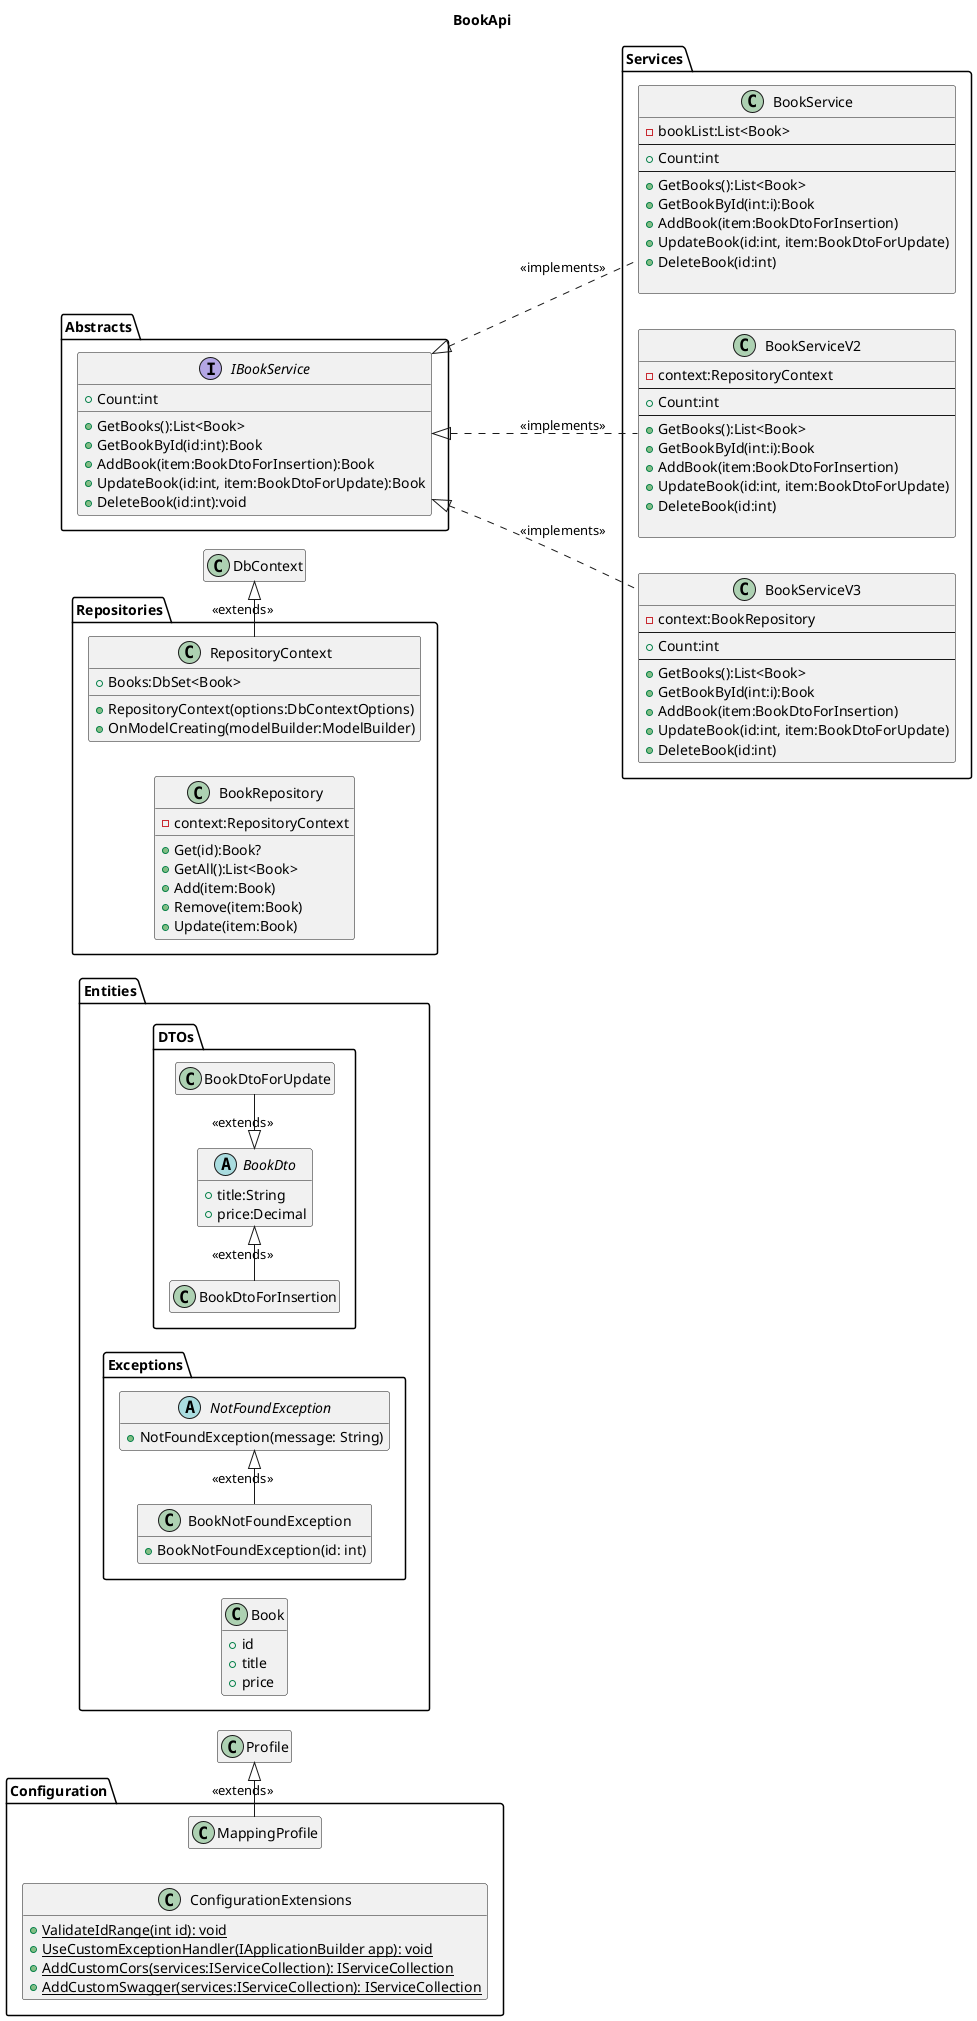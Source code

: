 @startuml 
title BookApi

left to right direction

package Entities
{
    class Book{
        +id
        +title
        +price
    }
}

package Entities.DTOs
{
    abstract class BookDto
    {
        +title:String
        +price:Decimal
    }
    class BookDtoForInsertion
    {
        
    }
    class BookDtoForUpdate
    {

    }
}

package Entities.Exceptions
{
    abstract class NotFoundException {
        +NotFoundException(message: String)
    }

    class BookNotFoundException {
        +BookNotFoundException(id: int)
    }
}





package Repositories
{
    class RepositoryContext   {
        +Books:DbSet<Book>
        +RepositoryContext(options:DbContextOptions)
        +OnModelCreating(modelBuilder:ModelBuilder)
    }
    class BookRepository {
        -context:RepositoryContext
        +Get(id):Book?
        +GetAll():List<Book>
        +Add(item:Book)
        +Remove(item:Book)
        +Update(item:Book)
    }
}

package Services
{
    class BookService
    {
        -bookList:List<Book>
        --
        +Count:int
        --
        +GetBooks():List<Book>
        +GetBookById(int:i):Book
        +AddBook(item:BookDtoForInsertion)
        +UpdateBook(id:int, item:BookDtoForUpdate)
        +DeleteBook(id:int)
        
    }
    class BookServiceV2
    {
        -context:RepositoryContext
        --
        +Count:int
        --
        +GetBooks():List<Book>
        +GetBookById(int:i):Book
        +AddBook(item:BookDtoForInsertion)
        +UpdateBook(id:int, item:BookDtoForUpdate)
        +DeleteBook(id:int)
        
    }
    class BookServiceV3
    {
        -context:BookRepository
        --
        +Count:int
        --
        +GetBooks():List<Book>
        +GetBookById(int:i):Book
        +AddBook(item:BookDtoForInsertion)
        +UpdateBook(id:int, item:BookDtoForUpdate)
        +DeleteBook(id:int)
    }
}


package Abstracts
{
    interface IBookService
    {
        +Count:int
        +GetBooks():List<Book>
        +GetBookById(id:int):Book
        +AddBook(item:BookDtoForInsertion):Book
        +UpdateBook(id:int, item:BookDtoForUpdate):Book
        +DeleteBook(id:int):void
    }
}

package Configuration {
    class MappingProfile {
        
    }
    class ConfigurationExtensions {
        {static} +ValidateIdRange(int id): void
        {static} +UseCustomExceptionHandler(IApplicationBuilder app): void
        {static} +AddCustomCors(services:IServiceCollection): IServiceCollection
        {static} +AddCustomSwagger(services:IServiceCollection): IServiceCollection
    }
}

MappingProfile -right-|> Profile : "<<extends>>"

BookService .up.|> IBookService : "<<implements>>"
BookServiceV2 .up.|> IBookService : "<<implements>>"
BookServiceV3 .up.|> IBookService : "<<implements>>"

BookNotFoundException -right-|> NotFoundException : "<<extends>>"

RepositoryContext -right-|> DbContext : "<<extends>>"

BookDtoForUpdate -left-|> BookDto : "<<extends>>"
BookDtoForInsertion -right-|> BookDto : "<<extends>>"

hide empty members